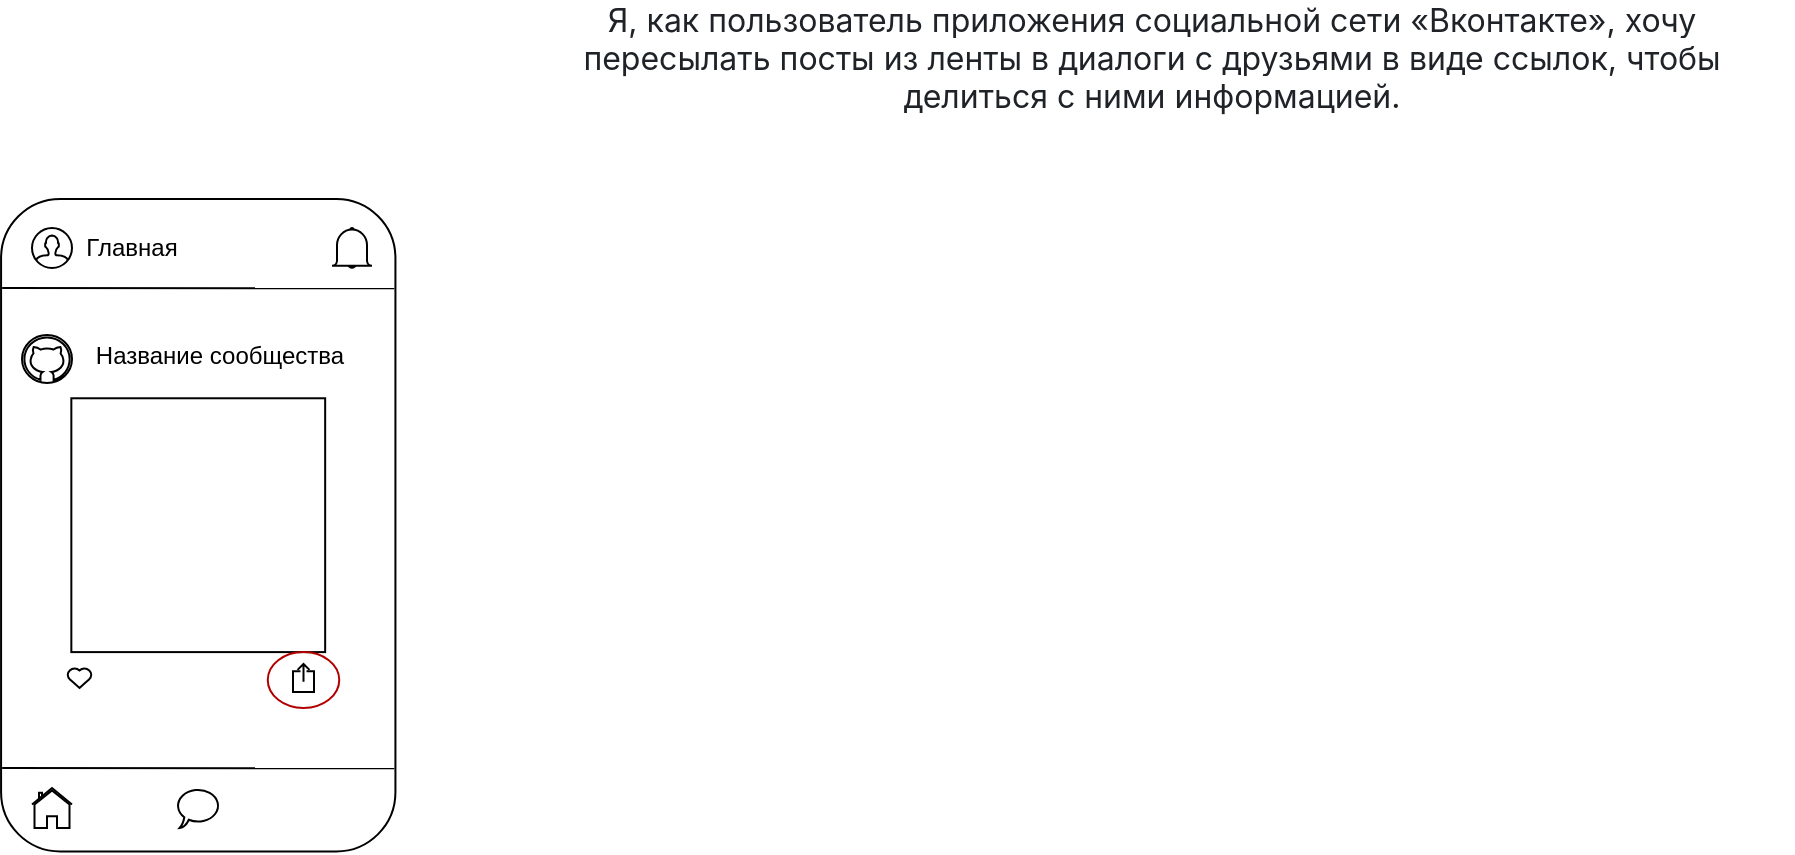 <mxfile version="24.8.0">
  <diagram name="Page-1" id="pLnqj0ZmoL0o-CIRCUhG">
    <mxGraphModel dx="1311" dy="2184" grid="1" gridSize="10" guides="1" tooltips="1" connect="1" arrows="1" fold="1" page="1" pageScale="1" pageWidth="1300" pageHeight="700" math="0" shadow="0">
      <root>
        <mxCell id="0" />
        <mxCell id="1" parent="0" />
        <mxCell id="-QncPaq0xCT176yH-oGc-1" value="&lt;span style=&quot;color: rgb(31, 35, 40); font-family: -apple-system, BlinkMacSystemFont, &amp;quot;Segoe UI&amp;quot;, &amp;quot;Noto Sans&amp;quot;, Helvetica, Arial, sans-serif, &amp;quot;Apple Color Emoji&amp;quot;, &amp;quot;Segoe UI Emoji&amp;quot;; font-size: 16px; text-align: start; background-color: rgb(255, 255, 255);&quot;&gt;Я, как пользователь приложения социальной сети «Вконтакте», хочу пересылать посты из ленты в диалоги с друзьями в виде ссылок, чтобы делиться с ними информацией.&lt;/span&gt;" style="text;strokeColor=none;align=center;fillColor=none;html=1;verticalAlign=middle;whiteSpace=wrap;rounded=0;" vertex="1" parent="1">
          <mxGeometry x="320" y="-1290" width="640" height="30" as="geometry" />
        </mxCell>
        <mxCell id="-QncPaq0xCT176yH-oGc-4" value="" style="rounded=1;whiteSpace=wrap;html=1;rotation=90;" vertex="1" parent="1">
          <mxGeometry y="-1140" width="326.25" height="197.18" as="geometry" />
        </mxCell>
        <mxCell id="-QncPaq0xCT176yH-oGc-8" value="" style="endArrow=none;html=1;rounded=0;exitX=0.081;exitY=0.985;exitDx=0;exitDy=0;exitPerimeter=0;" edge="1" parent="1">
          <mxGeometry width="50" height="50" relative="1" as="geometry">
            <mxPoint x="65.073" y="-1159.999" as="sourcePoint" />
            <mxPoint x="261.17" y="-1159.89" as="targetPoint" />
          </mxGeometry>
        </mxCell>
        <mxCell id="-QncPaq0xCT176yH-oGc-10" value="Главная" style="text;strokeColor=none;align=center;fillColor=none;html=1;verticalAlign=middle;whiteSpace=wrap;rounded=0;" vertex="1" parent="1">
          <mxGeometry x="100" y="-1195" width="60" height="30" as="geometry" />
        </mxCell>
        <mxCell id="-QncPaq0xCT176yH-oGc-12" value="" style="html=1;verticalLabelPosition=bottom;align=center;labelBackgroundColor=#ffffff;verticalAlign=top;strokeWidth=1;shadow=0;shape=mxgraph.ios7.icons.user;" vertex="1" parent="1">
          <mxGeometry x="80" y="-1190" width="20" height="20" as="geometry" />
        </mxCell>
        <mxCell id="-QncPaq0xCT176yH-oGc-18" value="" style="html=1;verticalLabelPosition=bottom;align=center;labelBackgroundColor=#ffffff;verticalAlign=top;strokeWidth=1;shadow=0;dashed=0;shape=mxgraph.ios7.icons.bell;" vertex="1" parent="1">
          <mxGeometry x="230" y="-1190" width="20" height="20" as="geometry" />
        </mxCell>
        <mxCell id="-QncPaq0xCT176yH-oGc-19" value="" style="endArrow=none;html=1;rounded=0;exitX=0.081;exitY=0.985;exitDx=0;exitDy=0;exitPerimeter=0;" edge="1" parent="1">
          <mxGeometry width="50" height="50" relative="1" as="geometry">
            <mxPoint x="65.073" y="-919.999" as="sourcePoint" />
            <mxPoint x="261.17" y="-919.89" as="targetPoint" />
          </mxGeometry>
        </mxCell>
        <mxCell id="-QncPaq0xCT176yH-oGc-20" value="" style="html=1;verticalLabelPosition=bottom;align=center;labelBackgroundColor=#ffffff;verticalAlign=top;strokeWidth=1;shadow=0;dashed=0;shape=mxgraph.ios7.icons.home;" vertex="1" parent="1">
          <mxGeometry x="80" y="-910" width="20" height="20" as="geometry" />
        </mxCell>
        <mxCell id="-QncPaq0xCT176yH-oGc-22" value="" style="shape=image;html=1;verticalAlign=top;verticalLabelPosition=bottom;labelBackgroundColor=#ffffff;imageAspect=0;aspect=fixed;image=https://cdn4.iconfinder.com/data/icons/evil-icons-user-interface/64/magnifier-128.png" vertex="1" parent="1">
          <mxGeometry x="110" y="-914" width="28" height="28" as="geometry" />
        </mxCell>
        <mxCell id="-QncPaq0xCT176yH-oGc-24" value="" style="whiteSpace=wrap;html=1;shape=mxgraph.basic.oval_callout" vertex="1" parent="1">
          <mxGeometry x="151.97" y="-910" width="22.31" height="20" as="geometry" />
        </mxCell>
        <mxCell id="-QncPaq0xCT176yH-oGc-29" value="" style="shape=image;html=1;verticalAlign=top;verticalLabelPosition=bottom;labelBackgroundColor=#ffffff;imageAspect=0;aspect=fixed;image=https://cdn4.iconfinder.com/data/icons/evil-icons-user-interface/64/menu-128.png;imageBorder=none;imageBackground=none;" vertex="1" parent="1">
          <mxGeometry x="221" y="-910" width="24" height="24" as="geometry" />
        </mxCell>
        <mxCell id="-QncPaq0xCT176yH-oGc-32" value="Название сообщества&lt;div&gt;&lt;br&gt;&lt;/div&gt;" style="text;strokeColor=none;align=center;fillColor=none;html=1;verticalAlign=middle;whiteSpace=wrap;rounded=0;" vertex="1" parent="1">
          <mxGeometry x="110" y="-1126.25" width="128" height="13.75" as="geometry" />
        </mxCell>
        <mxCell id="-QncPaq0xCT176yH-oGc-33" value="" style="verticalLabelPosition=bottom;html=1;verticalAlign=top;align=center;shape=mxgraph.azure.github_code;pointerEvents=1;" vertex="1" parent="1">
          <mxGeometry x="75" y="-1136.5" width="25" height="24" as="geometry" />
        </mxCell>
        <mxCell id="-QncPaq0xCT176yH-oGc-36" value="" style="verticalLabelPosition=bottom;verticalAlign=top;html=1;shape=mxgraph.basic.heart" vertex="1" parent="1">
          <mxGeometry x="97.5" y="-970" width="12.5" height="10" as="geometry" />
        </mxCell>
        <mxCell id="-QncPaq0xCT176yH-oGc-37" value="" style="whiteSpace=wrap;html=1;aspect=fixed;" vertex="1" parent="1">
          <mxGeometry x="99.67" y="-1104.86" width="126.91" height="126.91" as="geometry" />
        </mxCell>
        <mxCell id="-QncPaq0xCT176yH-oGc-39" value="" style="html=1;verticalLabelPosition=bottom;align=center;labelBackgroundColor=#ffffff;verticalAlign=top;strokeWidth=1;shadow=0;dashed=0;shape=mxgraph.ios7.icons.share;" vertex="1" parent="1">
          <mxGeometry x="210.5" y="-972" width="10.5" height="14" as="geometry" />
        </mxCell>
        <mxCell id="-QncPaq0xCT176yH-oGc-44" value="" style="ellipse;whiteSpace=wrap;html=1;fillColor=none;fontColor=#ffffff;strokeColor=#B20000;" vertex="1" parent="1">
          <mxGeometry x="197.88" y="-977.95" width="35.75" height="27.95" as="geometry" />
        </mxCell>
      </root>
    </mxGraphModel>
  </diagram>
</mxfile>
